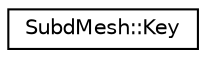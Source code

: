 digraph G
{
  edge [fontname="Helvetica",fontsize="10",labelfontname="Helvetica",labelfontsize="10"];
  node [fontname="Helvetica",fontsize="10",shape=record];
  rankdir=LR;
  Node1 [label="SubdMesh::Key",height=0.2,width=0.4,color="black", fillcolor="white", style="filled",URL="$d2/db3/structSubdMesh_1_1Key.html"];
}
